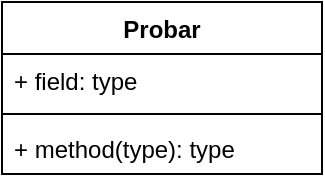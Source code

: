 <mxfile version="22.0.8" type="github">
  <diagram name="Página-1" id="B6JyDYfuaR4T67dyC2_I">
    <mxGraphModel dx="1106" dy="613" grid="1" gridSize="10" guides="1" tooltips="1" connect="1" arrows="1" fold="1" page="1" pageScale="1" pageWidth="827" pageHeight="1169" math="0" shadow="0">
      <root>
        <mxCell id="0" />
        <mxCell id="1" parent="0" />
        <mxCell id="ZeTGr8I9CNjk6_jCJnfP-1" value="Probar" style="swimlane;fontStyle=1;align=center;verticalAlign=top;childLayout=stackLayout;horizontal=1;startSize=26;horizontalStack=0;resizeParent=1;resizeParentMax=0;resizeLast=0;collapsible=1;marginBottom=0;whiteSpace=wrap;html=1;" vertex="1" parent="1">
          <mxGeometry x="330" y="270" width="160" height="86" as="geometry" />
        </mxCell>
        <mxCell id="ZeTGr8I9CNjk6_jCJnfP-2" value="+ field: type" style="text;strokeColor=none;fillColor=none;align=left;verticalAlign=top;spacingLeft=4;spacingRight=4;overflow=hidden;rotatable=0;points=[[0,0.5],[1,0.5]];portConstraint=eastwest;whiteSpace=wrap;html=1;" vertex="1" parent="ZeTGr8I9CNjk6_jCJnfP-1">
          <mxGeometry y="26" width="160" height="26" as="geometry" />
        </mxCell>
        <mxCell id="ZeTGr8I9CNjk6_jCJnfP-3" value="" style="line;strokeWidth=1;fillColor=none;align=left;verticalAlign=middle;spacingTop=-1;spacingLeft=3;spacingRight=3;rotatable=0;labelPosition=right;points=[];portConstraint=eastwest;strokeColor=inherit;" vertex="1" parent="ZeTGr8I9CNjk6_jCJnfP-1">
          <mxGeometry y="52" width="160" height="8" as="geometry" />
        </mxCell>
        <mxCell id="ZeTGr8I9CNjk6_jCJnfP-4" value="+ method(type): type" style="text;strokeColor=none;fillColor=none;align=left;verticalAlign=top;spacingLeft=4;spacingRight=4;overflow=hidden;rotatable=0;points=[[0,0.5],[1,0.5]];portConstraint=eastwest;whiteSpace=wrap;html=1;" vertex="1" parent="ZeTGr8I9CNjk6_jCJnfP-1">
          <mxGeometry y="60" width="160" height="26" as="geometry" />
        </mxCell>
      </root>
    </mxGraphModel>
  </diagram>
</mxfile>
